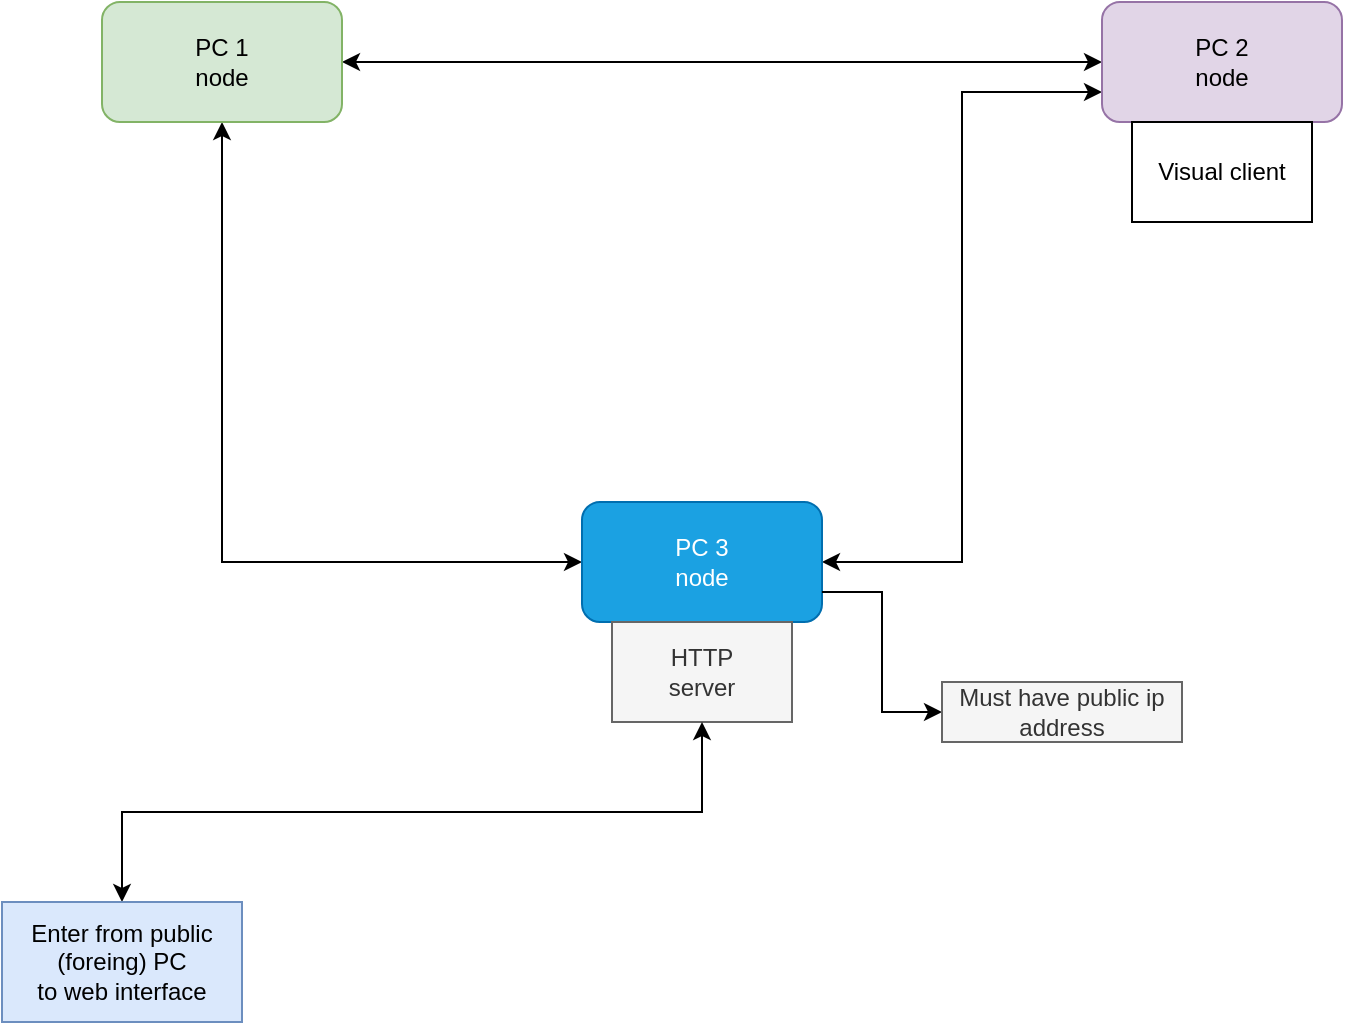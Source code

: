 <mxfile version="14.1.1"><diagram id="13h9fz726AWutg92Vdyp" name="Page-1"><mxGraphModel dx="1115" dy="763" grid="1" gridSize="10" guides="1" tooltips="1" connect="1" arrows="1" fold="1" page="1" pageScale="1" pageWidth="2339" pageHeight="3300" math="0" shadow="0"><root><mxCell id="0"/><mxCell id="1" parent="0"/><mxCell id="Vi9lQf63-sHBM3XyFWNP-8" style="edgeStyle=orthogonalEdgeStyle;rounded=0;orthogonalLoop=1;jettySize=auto;html=1;exitX=1;exitY=0.5;exitDx=0;exitDy=0;entryX=0;entryY=0.5;entryDx=0;entryDy=0;startArrow=classic;startFill=1;" edge="1" parent="1" source="Vi9lQf63-sHBM3XyFWNP-2" target="Vi9lQf63-sHBM3XyFWNP-3"><mxGeometry relative="1" as="geometry"/></mxCell><mxCell id="Vi9lQf63-sHBM3XyFWNP-9" style="edgeStyle=orthogonalEdgeStyle;rounded=0;orthogonalLoop=1;jettySize=auto;html=1;exitX=0.5;exitY=1;exitDx=0;exitDy=0;entryX=0;entryY=0.5;entryDx=0;entryDy=0;startArrow=classic;startFill=1;" edge="1" parent="1" source="Vi9lQf63-sHBM3XyFWNP-2" target="Vi9lQf63-sHBM3XyFWNP-5"><mxGeometry relative="1" as="geometry"/></mxCell><mxCell id="Vi9lQf63-sHBM3XyFWNP-2" value="&lt;div&gt;PC 1&lt;/div&gt;&lt;div&gt;node&lt;br&gt;&lt;/div&gt;" style="rounded=1;whiteSpace=wrap;html=1;fillColor=#d5e8d4;strokeColor=#82b366;" vertex="1" parent="1"><mxGeometry x="230" y="170" width="120" height="60" as="geometry"/></mxCell><mxCell id="Vi9lQf63-sHBM3XyFWNP-11" style="edgeStyle=orthogonalEdgeStyle;rounded=0;orthogonalLoop=1;jettySize=auto;html=1;exitX=0;exitY=0.75;exitDx=0;exitDy=0;entryX=1;entryY=0.5;entryDx=0;entryDy=0;startArrow=classic;startFill=1;" edge="1" parent="1" source="Vi9lQf63-sHBM3XyFWNP-3" target="Vi9lQf63-sHBM3XyFWNP-5"><mxGeometry relative="1" as="geometry"/></mxCell><mxCell id="Vi9lQf63-sHBM3XyFWNP-3" value="&lt;div&gt;PC 2&lt;br&gt;&lt;/div&gt;&lt;div&gt;node&lt;br&gt;&lt;/div&gt;" style="rounded=1;whiteSpace=wrap;html=1;fillColor=#e1d5e7;strokeColor=#9673a6;" vertex="1" parent="1"><mxGeometry x="730" y="170" width="120" height="60" as="geometry"/></mxCell><mxCell id="Vi9lQf63-sHBM3XyFWNP-5" value="&lt;div&gt;PC 3&lt;br&gt;&lt;/div&gt;&lt;div&gt;node&lt;br&gt;&lt;/div&gt;" style="rounded=1;whiteSpace=wrap;html=1;fillColor=#1ba1e2;strokeColor=#006EAF;fontColor=#ffffff;" vertex="1" parent="1"><mxGeometry x="470" y="420" width="120" height="60" as="geometry"/></mxCell><mxCell id="Vi9lQf63-sHBM3XyFWNP-6" value="&lt;div&gt;HTTP&lt;/div&gt;&lt;div&gt;server&lt;br&gt;&lt;/div&gt;" style="rounded=0;whiteSpace=wrap;html=1;fillColor=#f5f5f5;strokeColor=#666666;fontColor=#333333;" vertex="1" parent="1"><mxGeometry x="485" y="480" width="90" height="50" as="geometry"/></mxCell><mxCell id="Vi9lQf63-sHBM3XyFWNP-7" value="Visual client" style="rounded=0;whiteSpace=wrap;html=1;" vertex="1" parent="1"><mxGeometry x="745" y="230" width="90" height="50" as="geometry"/></mxCell><mxCell id="Vi9lQf63-sHBM3XyFWNP-13" style="edgeStyle=orthogonalEdgeStyle;rounded=0;orthogonalLoop=1;jettySize=auto;html=1;exitX=0.5;exitY=0;exitDx=0;exitDy=0;entryX=0.5;entryY=1;entryDx=0;entryDy=0;startArrow=classic;startFill=1;" edge="1" parent="1" source="Vi9lQf63-sHBM3XyFWNP-12" target="Vi9lQf63-sHBM3XyFWNP-6"><mxGeometry relative="1" as="geometry"/></mxCell><mxCell id="Vi9lQf63-sHBM3XyFWNP-12" value="&lt;div&gt;Enter from public (foreing) PC&lt;/div&gt;&lt;div&gt;to web interface&lt;br&gt;&lt;/div&gt;" style="rounded=0;whiteSpace=wrap;html=1;fillColor=#dae8fc;strokeColor=#6c8ebf;" vertex="1" parent="1"><mxGeometry x="180" y="620" width="120" height="60" as="geometry"/></mxCell><mxCell id="Vi9lQf63-sHBM3XyFWNP-17" style="edgeStyle=orthogonalEdgeStyle;rounded=0;orthogonalLoop=1;jettySize=auto;html=1;exitX=0;exitY=0.5;exitDx=0;exitDy=0;entryX=1;entryY=0.75;entryDx=0;entryDy=0;startArrow=classic;startFill=1;endArrow=none;endFill=0;" edge="1" parent="1" source="Vi9lQf63-sHBM3XyFWNP-14" target="Vi9lQf63-sHBM3XyFWNP-5"><mxGeometry relative="1" as="geometry"/></mxCell><mxCell id="Vi9lQf63-sHBM3XyFWNP-14" value="Must have public ip address" style="rounded=0;whiteSpace=wrap;html=1;fillColor=#f5f5f5;strokeColor=#666666;fontColor=#333333;" vertex="1" parent="1"><mxGeometry x="650" y="510" width="120" height="30" as="geometry"/></mxCell></root></mxGraphModel></diagram></mxfile>